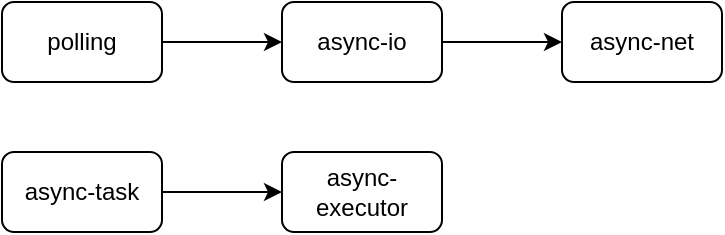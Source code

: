 <mxfile version="24.2.5" type="device">
  <diagram name="第 1 页" id="D2NAqzdusShOmgnxFnS3">
    <mxGraphModel dx="2074" dy="1196" grid="1" gridSize="10" guides="1" tooltips="1" connect="1" arrows="1" fold="1" page="1" pageScale="1" pageWidth="827" pageHeight="1169" math="0" shadow="0">
      <root>
        <mxCell id="0" />
        <mxCell id="1" parent="0" />
        <mxCell id="yEK5gBYYrBqdeFEeZC2t-11" style="edgeStyle=orthogonalEdgeStyle;rounded=0;orthogonalLoop=1;jettySize=auto;html=1;entryX=0;entryY=0.5;entryDx=0;entryDy=0;" parent="1" source="yEK5gBYYrBqdeFEeZC2t-1" target="yEK5gBYYrBqdeFEeZC2t-5" edge="1">
          <mxGeometry relative="1" as="geometry" />
        </mxCell>
        <mxCell id="yEK5gBYYrBqdeFEeZC2t-1" value="polling" style="rounded=1;whiteSpace=wrap;html=1;" parent="1" vertex="1">
          <mxGeometry x="100" y="440" width="80" height="40" as="geometry" />
        </mxCell>
        <mxCell id="VKW-eQmWKRhwMPEQLVL2-2" value="" style="edgeStyle=orthogonalEdgeStyle;rounded=0;orthogonalLoop=1;jettySize=auto;html=1;" parent="1" source="yEK5gBYYrBqdeFEeZC2t-5" target="VKW-eQmWKRhwMPEQLVL2-1" edge="1">
          <mxGeometry relative="1" as="geometry" />
        </mxCell>
        <mxCell id="yEK5gBYYrBqdeFEeZC2t-5" value="async-io" style="rounded=1;whiteSpace=wrap;html=1;" parent="1" vertex="1">
          <mxGeometry x="240" y="440" width="80" height="40" as="geometry" />
        </mxCell>
        <mxCell id="yEK5gBYYrBqdeFEeZC2t-9" value="" style="edgeStyle=orthogonalEdgeStyle;rounded=0;orthogonalLoop=1;jettySize=auto;html=1;" parent="1" source="yEK5gBYYrBqdeFEeZC2t-7" target="yEK5gBYYrBqdeFEeZC2t-8" edge="1">
          <mxGeometry relative="1" as="geometry" />
        </mxCell>
        <mxCell id="yEK5gBYYrBqdeFEeZC2t-7" value="async-task" style="rounded=1;whiteSpace=wrap;html=1;" parent="1" vertex="1">
          <mxGeometry x="100" y="515" width="80" height="40" as="geometry" />
        </mxCell>
        <mxCell id="yEK5gBYYrBqdeFEeZC2t-8" value="async-executor" style="rounded=1;whiteSpace=wrap;html=1;" parent="1" vertex="1">
          <mxGeometry x="240" y="515" width="80" height="40" as="geometry" />
        </mxCell>
        <mxCell id="VKW-eQmWKRhwMPEQLVL2-1" value="async-net" style="rounded=1;whiteSpace=wrap;html=1;" parent="1" vertex="1">
          <mxGeometry x="380" y="440" width="80" height="40" as="geometry" />
        </mxCell>
      </root>
    </mxGraphModel>
  </diagram>
</mxfile>

